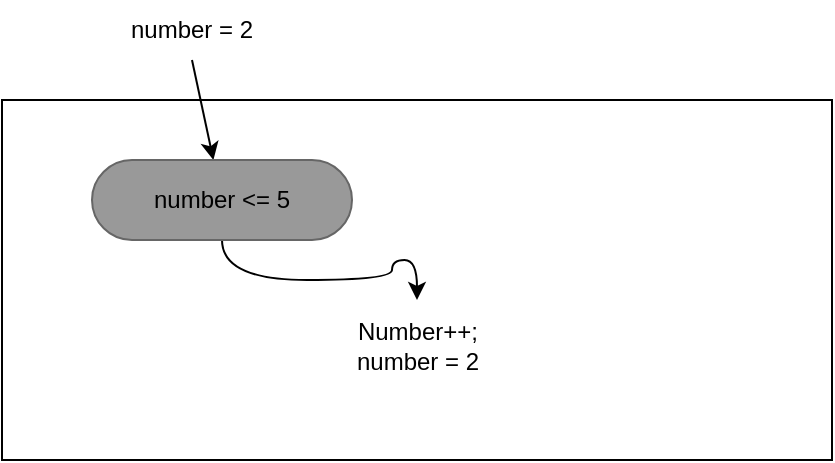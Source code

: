 <mxfile version="24.7.4">
  <diagram name="Page-1" id="46rlzbBvgw1xF2HafqeQ">
    <mxGraphModel dx="578" dy="367" grid="1" gridSize="10" guides="1" tooltips="1" connect="1" arrows="1" fold="1" page="1" pageScale="1" pageWidth="850" pageHeight="1100" math="0" shadow="0">
      <root>
        <mxCell id="0" />
        <mxCell id="1" parent="0" />
        <mxCell id="SIgDwWlduyBThtHjLVhD-1" value="" style="rounded=0;whiteSpace=wrap;html=1;strokeColor=default;" vertex="1" parent="1">
          <mxGeometry x="195" y="110" width="415" height="180" as="geometry" />
        </mxCell>
        <mxCell id="SIgDwWlduyBThtHjLVhD-9" style="rounded=0;orthogonalLoop=1;jettySize=auto;html=1;exitX=0.5;exitY=1;exitDx=0;exitDy=0;" edge="1" parent="1" source="SIgDwWlduyBThtHjLVhD-6" target="SIgDwWlduyBThtHjLVhD-7">
          <mxGeometry relative="1" as="geometry" />
        </mxCell>
        <mxCell id="SIgDwWlduyBThtHjLVhD-6" value="number = 2" style="text;html=1;align=center;verticalAlign=middle;whiteSpace=wrap;rounded=0;" vertex="1" parent="1">
          <mxGeometry x="240" y="60" width="100" height="30" as="geometry" />
        </mxCell>
        <mxCell id="SIgDwWlduyBThtHjLVhD-14" value="" style="edgeStyle=orthogonalEdgeStyle;curved=1;rounded=0;orthogonalLoop=1;jettySize=auto;html=1;entryX=0.5;entryY=0;entryDx=0;entryDy=0;" edge="1" parent="1" source="SIgDwWlduyBThtHjLVhD-7" target="SIgDwWlduyBThtHjLVhD-8">
          <mxGeometry relative="1" as="geometry">
            <mxPoint x="475" y="160" as="targetPoint" />
          </mxGeometry>
        </mxCell>
        <mxCell id="SIgDwWlduyBThtHjLVhD-7" value="number &amp;lt;= 5" style="rounded=1;whiteSpace=wrap;html=1;strokeColor=#666666;fillColor=#999999;arcSize=50;" vertex="1" parent="1">
          <mxGeometry x="240" y="140" width="130" height="40" as="geometry" />
        </mxCell>
        <mxCell id="SIgDwWlduyBThtHjLVhD-8" value="Number++;&lt;div&gt;number = 2&lt;/div&gt;" style="text;html=1;align=center;verticalAlign=middle;whiteSpace=wrap;rounded=0;" vertex="1" parent="1">
          <mxGeometry x="347.5" y="210" width="110" height="45" as="geometry" />
        </mxCell>
      </root>
    </mxGraphModel>
  </diagram>
</mxfile>
